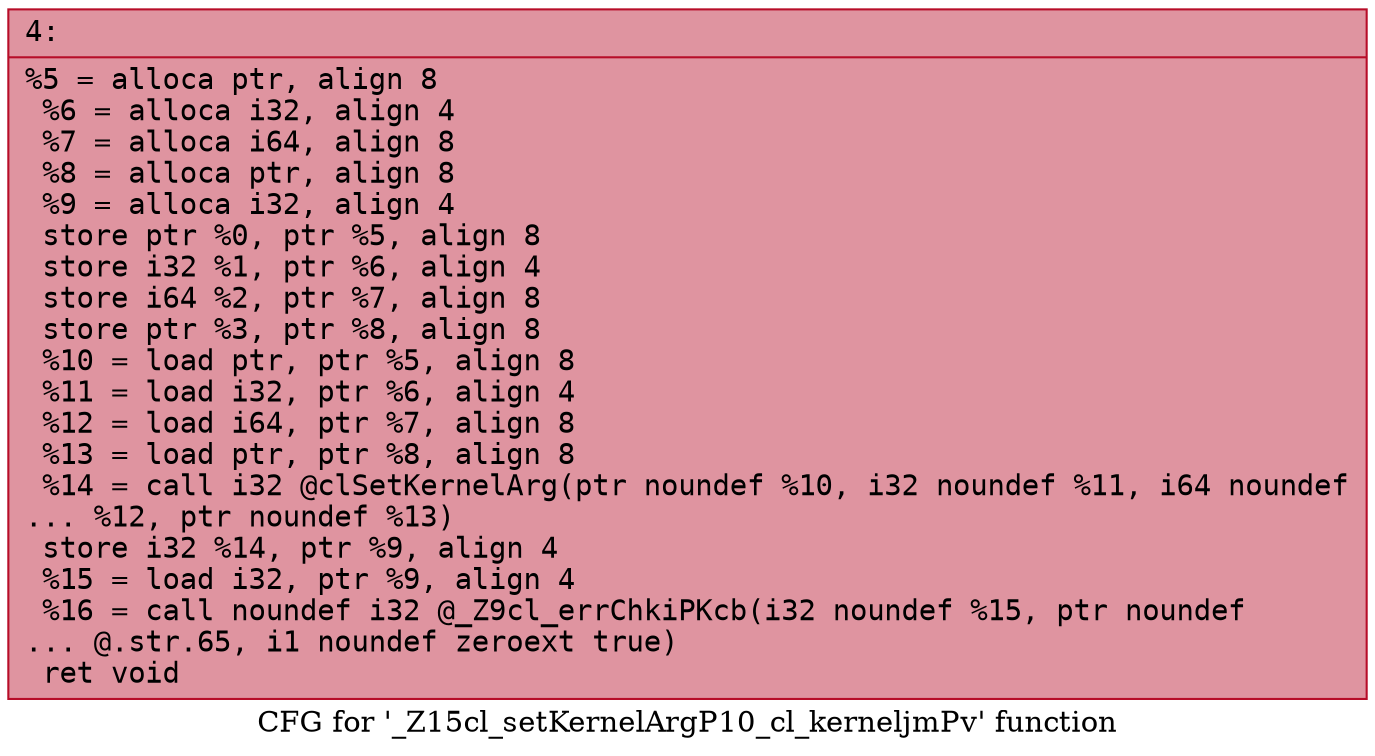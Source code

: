 digraph "CFG for '_Z15cl_setKernelArgP10_cl_kerneljmPv' function" {
	label="CFG for '_Z15cl_setKernelArgP10_cl_kerneljmPv' function";

	Node0x60000035e5d0 [shape=record,color="#b70d28ff", style=filled, fillcolor="#b70d2870" fontname="Courier",label="{4:\l|  %5 = alloca ptr, align 8\l  %6 = alloca i32, align 4\l  %7 = alloca i64, align 8\l  %8 = alloca ptr, align 8\l  %9 = alloca i32, align 4\l  store ptr %0, ptr %5, align 8\l  store i32 %1, ptr %6, align 4\l  store i64 %2, ptr %7, align 8\l  store ptr %3, ptr %8, align 8\l  %10 = load ptr, ptr %5, align 8\l  %11 = load i32, ptr %6, align 4\l  %12 = load i64, ptr %7, align 8\l  %13 = load ptr, ptr %8, align 8\l  %14 = call i32 @clSetKernelArg(ptr noundef %10, i32 noundef %11, i64 noundef\l... %12, ptr noundef %13)\l  store i32 %14, ptr %9, align 4\l  %15 = load i32, ptr %9, align 4\l  %16 = call noundef i32 @_Z9cl_errChkiPKcb(i32 noundef %15, ptr noundef\l... @.str.65, i1 noundef zeroext true)\l  ret void\l}"];
}
